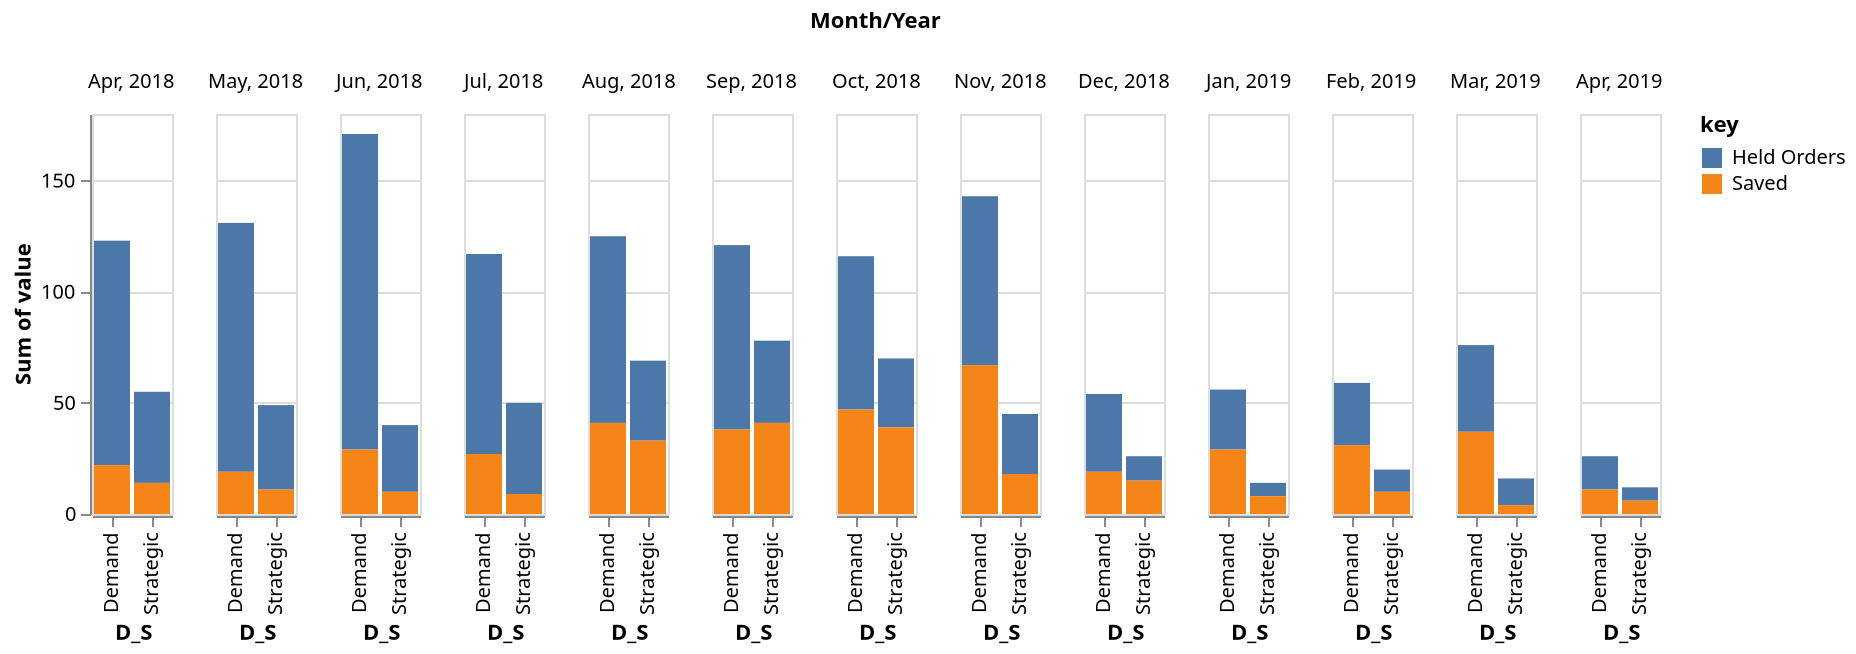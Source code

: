 {"$schema":"https://vega.github.io/schema/vega-lite/v3.json","data":{"values":[{"OrderByVar":"2018-04-01","Month/Year":"Apr, 2018","D_S":"Strategic","Held Orders":41,"Saved":14},{"OrderByVar":"2018-04-02","Month/Year":"Apr, 2018","D_S":"Demand","Held Orders":101,"Saved":22},{"OrderByVar":"2018-05-01","Month/Year":"May, 2018","D_S":"Demand","Held Orders":112,"Saved":19},{"OrderByVar":"2018-05-01","Month/Year":"May, 2018","D_S":"Strategic","Held Orders":38,"Saved":11},{"OrderByVar":"2018-06-01","Month/Year":"Jun, 2018","D_S":"Demand","Held Orders":142,"Saved":29},{"OrderByVar":"2018-06-01","Month/Year":"Jun, 2018","D_S":"Strategic","Held Orders":30,"Saved":10},{"OrderByVar":"2018-07-01","Month/Year":"Jul, 2018","D_S":"Demand","Held Orders":90,"Saved":27},{"OrderByVar":"2018-07-01","Month/Year":"Jul, 2018","D_S":"Strategic","Held Orders":41,"Saved":9},{"OrderByVar":"2018-08-01","Month/Year":"Aug, 2018","D_S":"Demand","Held Orders":84,"Saved":41},{"OrderByVar":"2018-08-01","Month/Year":"Aug, 2018","D_S":"Strategic","Held Orders":36,"Saved":33},{"OrderByVar":"2018-09-01","Month/Year":"Sep, 2018","D_S":"Strategic","Held Orders":37,"Saved":41},{"OrderByVar":"2018-09-01","Month/Year":"Sep, 2018","D_S":"Demand","Held Orders":83,"Saved":38},{"OrderByVar":"2018-10-01","Month/Year":"Oct, 2018","D_S":"Strategic","Held Orders":31,"Saved":39},{"OrderByVar":"2018-10-01","Month/Year":"Oct, 2018","D_S":"Demand","Held Orders":69,"Saved":47},{"OrderByVar":"2018-11-01","Month/Year":"Nov, 2018","D_S":"Demand","Held Orders":76,"Saved":67},{"OrderByVar":"2018-11-01","Month/Year":"Nov, 2018","D_S":"Strategic","Held Orders":27,"Saved":18},{"OrderByVar":"2018-12-01","Month/Year":"Dec, 2018","D_S":"Demand","Held Orders":35,"Saved":19},{"OrderByVar":"2018-12-02","Month/Year":"Dec, 2018","D_S":"Strategic","Held Orders":11,"Saved":15},{"OrderByVar":"2019-01-01","Month/Year":"Jan, 2019","D_S":"Demand","Held Orders":27,"Saved":29},{"OrderByVar":"2019-01-03","Month/Year":"Jan, 2019","D_S":"Strategic","Held Orders":6,"Saved":8},{"OrderByVar":"2019-02-01","Month/Year":"Feb, 2019","D_S":"Demand","Held Orders":28,"Saved":31},{"OrderByVar":"2019-02-02","Month/Year":"Feb, 2019","D_S":"Strategic","Held Orders":10,"Saved":10},{"OrderByVar":"2019-03-01","Month/Year":"Mar, 2019","D_S":"Demand","Held Orders":39,"Saved":37},{"OrderByVar":"2019-03-02","Month/Year":"Mar, 2019","D_S":"Strategic","Held Orders":12,"Saved":4},{"OrderByVar":"2019-04-01","Month/Year":"Apr, 2019","D_S":"Strategic","Held Orders":6,"Saved":6},{"OrderByVar":"2019-04-02","Month/Year":"Apr, 2019","D_S":"Demand","Held Orders":15,"Saved":11}]},"transform":[{"fold":["Held Orders","Saved"]}],"mark":{"type":"bar","color":"#85A9C5"},"encoding":{"column":{"field":"Month/Year","type":"ordinal","sort":{"field":"OrderByVar"}},"x":{"field":"D_S","type":"ordinal"},"y":{"aggregate":"sum","field":"value","type":"quantitative"},"color":{"field":"key","type":"nominal"}}}
